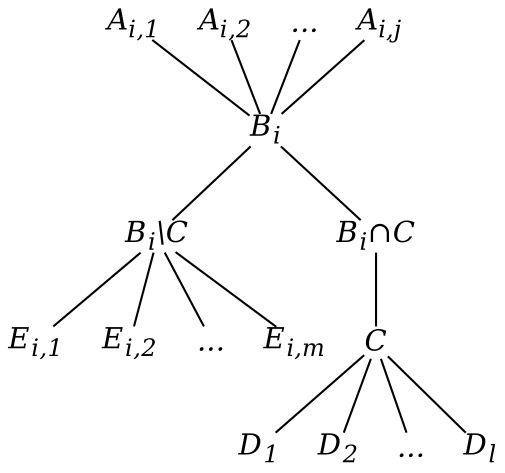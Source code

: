 digraph step1 {
    rankdir = "BT"
    node [fontname = "Times-Italic" shape = plain]
    edge [arrowhead = none]

    ai1 [label = <A<SUB><I>i</I>,1</SUB>>]
    ai2 [label = <A<SUB><I>i</I>,2</SUB>>]
    aidots [label = "..."]
    aij [label = <A<SUB><I>i,j</I></SUB>>]
    
    bi [label = <B<SUB><I>i</I></SUB>>]
    bimc [label = <B<SUB><I>i</I></SUB>\\C>]
    biic [label = <B<SUB><I>i</I></SUB>&cap;C>]

    c [label = "C"]
    
    d1 [label = <D<SUB>1</SUB>>]
    d2 [label = <D<SUB>2</SUB>>]
    ddots [label = "..."]
    dl [label = <D<SUB><I>l</I></SUB>>]

    ei1 [label = <E<SUB><I>i</I>,1</SUB>>]
    ei2 [label = <E<SUB><I>i</I>,2</SUB>>]
    eidots [label = "..."]
    eim [label = <E<SUB><I>i,m</I></SUB>>]
    
    bi -> ai1
    bi -> ai2
    bi -> aidots
    bi -> aij

    bimc -> bi
    biic -> bi
    
    c -> biic

    d1 -> c
    d2 -> c
    ddots -> c
    dl -> c

    ei1 -> bimc
    ei2 -> bimc
    eidots -> bimc
    eim -> bimc

    node [style = invis]
    edge [style = invis]
    rank = same { ai1 -> ai2 -> aidots -> aij }
    rank = same { bimc -> invis -> biic }
    rank = same { ei1 -> ei2 -> eidots -> eim -> c }
    rank = same { d1 -> d2 -> ddots -> dl }
}


